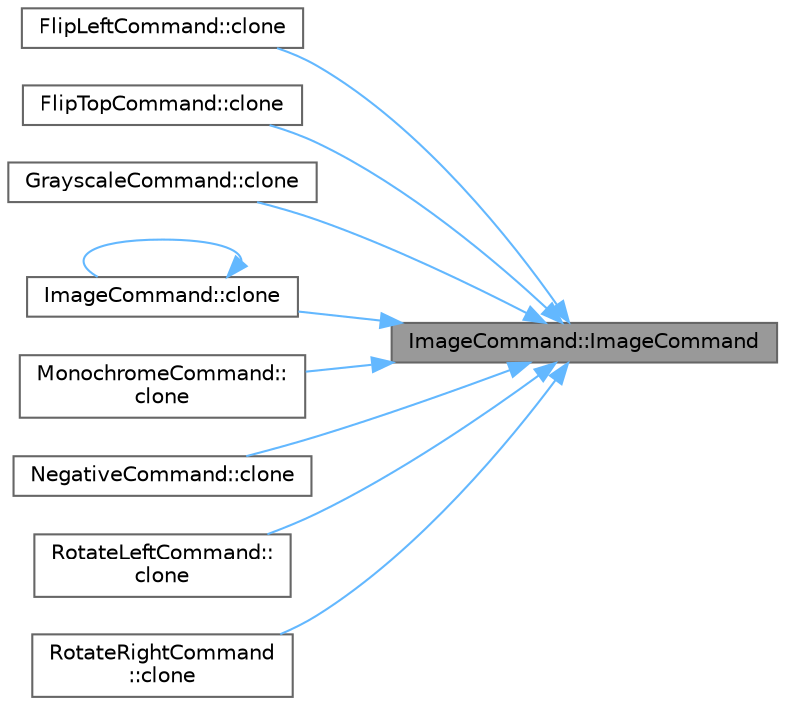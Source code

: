 digraph "ImageCommand::ImageCommand"
{
 // INTERACTIVE_SVG=YES
 // LATEX_PDF_SIZE
  bgcolor="transparent";
  edge [fontname=Helvetica,fontsize=10,labelfontname=Helvetica,labelfontsize=10];
  node [fontname=Helvetica,fontsize=10,shape=box,height=0.2,width=0.4];
  rankdir="RL";
  Node1 [id="Node000001",label="ImageCommand::ImageCommand",height=0.2,width=0.4,color="gray40", fillcolor="grey60", style="filled", fontcolor="black",tooltip=" "];
  Node1 -> Node2 [id="edge1_Node000001_Node000002",dir="back",color="steelblue1",style="solid",tooltip=" "];
  Node2 [id="Node000002",label="FlipLeftCommand::clone",height=0.2,width=0.4,color="grey40", fillcolor="white", style="filled",URL="$class_flip_left_command.html#aa73f4ed172e7dbba408ab04ff38ab693",tooltip="Creates a polymorphic copy of the command."];
  Node1 -> Node3 [id="edge2_Node000001_Node000003",dir="back",color="steelblue1",style="solid",tooltip=" "];
  Node3 [id="Node000003",label="FlipTopCommand::clone",height=0.2,width=0.4,color="grey40", fillcolor="white", style="filled",URL="$class_flip_top_command.html#a83a00ec7fc2844d60e969d6ff2a50616",tooltip="Creates a polymorphic copy of the command."];
  Node1 -> Node4 [id="edge3_Node000001_Node000004",dir="back",color="steelblue1",style="solid",tooltip=" "];
  Node4 [id="Node000004",label="GrayscaleCommand::clone",height=0.2,width=0.4,color="grey40", fillcolor="white", style="filled",URL="$class_grayscale_command.html#a5a2bfcb69b45ff4a1fb253a5414b940d",tooltip="Creates a polymorphic copy of the command."];
  Node1 -> Node5 [id="edge4_Node000001_Node000005",dir="back",color="steelblue1",style="solid",tooltip=" "];
  Node5 [id="Node000005",label="ImageCommand::clone",height=0.2,width=0.4,color="grey40", fillcolor="white", style="filled",URL="$class_image_command.html#a10c07c93034b8be33e7ebf3f93f3ab1c",tooltip="Creates a polymorphic copy of the command."];
  Node5 -> Node5 [id="edge5_Node000005_Node000005",dir="back",color="steelblue1",style="solid",tooltip=" "];
  Node1 -> Node6 [id="edge6_Node000001_Node000006",dir="back",color="steelblue1",style="solid",tooltip=" "];
  Node6 [id="Node000006",label="MonochromeCommand::\lclone",height=0.2,width=0.4,color="grey40", fillcolor="white", style="filled",URL="$class_monochrome_command.html#a7ec2731a833a46e40647267a9794c478",tooltip="Creates a polymorphic copy of the command."];
  Node1 -> Node7 [id="edge7_Node000001_Node000007",dir="back",color="steelblue1",style="solid",tooltip=" "];
  Node7 [id="Node000007",label="NegativeCommand::clone",height=0.2,width=0.4,color="grey40", fillcolor="white", style="filled",URL="$class_negative_command.html#a82e8709d5340cf46b4089a551b36546f",tooltip="Creates a polymorphic copy of the command."];
  Node1 -> Node8 [id="edge8_Node000001_Node000008",dir="back",color="steelblue1",style="solid",tooltip=" "];
  Node8 [id="Node000008",label="RotateLeftCommand::\lclone",height=0.2,width=0.4,color="grey40", fillcolor="white", style="filled",URL="$class_rotate_left_command.html#a51b26af1d39e13db3494970dc06062f2",tooltip="Creates a polymorphic copy of the command."];
  Node1 -> Node9 [id="edge9_Node000001_Node000009",dir="back",color="steelblue1",style="solid",tooltip=" "];
  Node9 [id="Node000009",label="RotateRightCommand\l::clone",height=0.2,width=0.4,color="grey40", fillcolor="white", style="filled",URL="$class_rotate_right_command.html#a622592fe96c6e4c5e7c4692f5bb54e64",tooltip="Creates a polymorphic copy of the command."];
}
